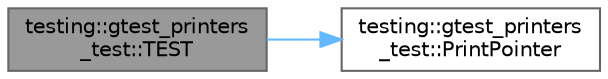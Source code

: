digraph "testing::gtest_printers_test::TEST"
{
 // LATEX_PDF_SIZE
  bgcolor="transparent";
  edge [fontname=Helvetica,fontsize=10,labelfontname=Helvetica,labelfontsize=10];
  node [fontname=Helvetica,fontsize=10,shape=box,height=0.2,width=0.4];
  rankdir="LR";
  Node1 [id="Node000001",label="testing::gtest_printers\l_test::TEST",height=0.2,width=0.4,color="gray40", fillcolor="grey60", style="filled", fontcolor="black",tooltip=" "];
  Node1 -> Node2 [id="edge1_Node000001_Node000002",color="steelblue1",style="solid",tooltip=" "];
  Node2 [id="Node000002",label="testing::gtest_printers\l_test::PrintPointer",height=0.2,width=0.4,color="grey40", fillcolor="white", style="filled",URL="$namespacetesting_1_1gtest__printers__test.html#ac1a9747bc3353294dd18c295a03915e2",tooltip=" "];
}
